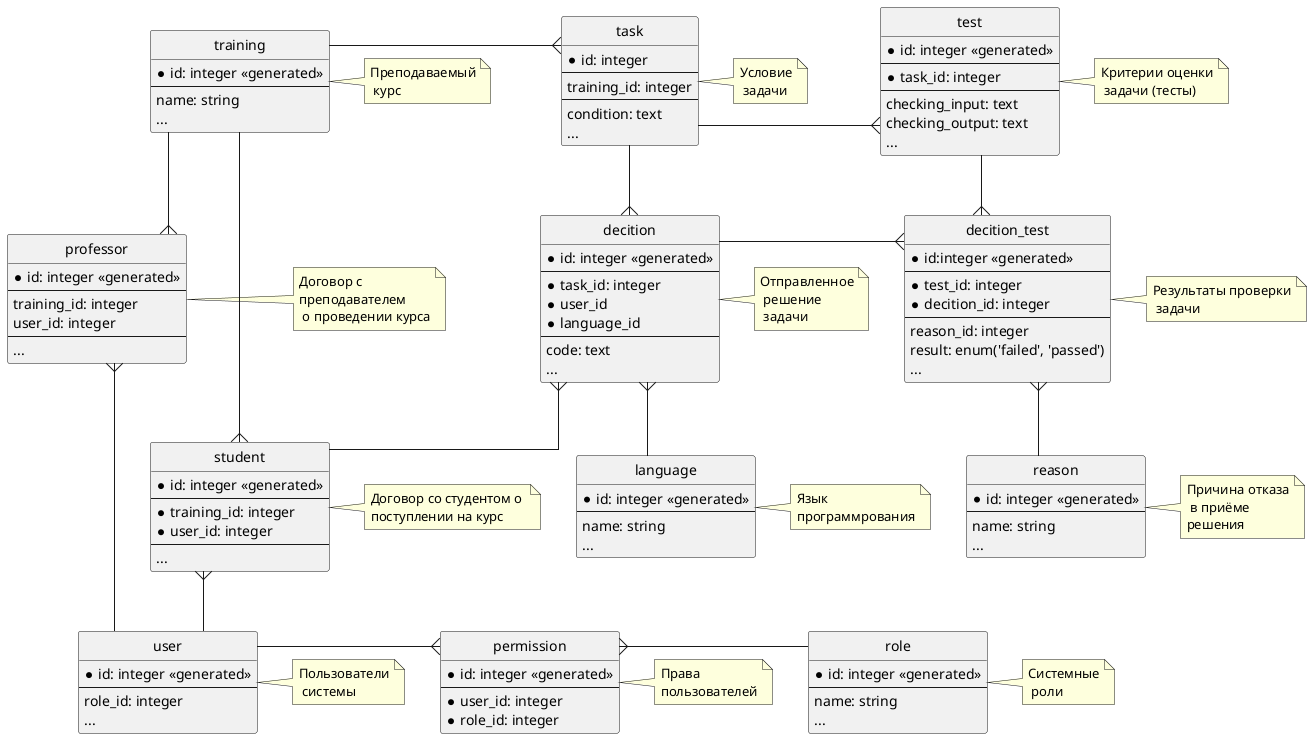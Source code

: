 @startuml "ER"

skinparam linetype ortho
hide circle


entity user{
    * id: integer <<generated>>
    --
    role_id: integer
    ...
}

entity role {
    * id: integer <<generated>>
    --
    name: string
    ...
}

entity permission {
    * id: integer <<generated>>
    --
    *user_id: integer
    *role_id: integer
}

entity task {
    * id: integer
    --
    training_id: integer
    --
    condition: text
    ...
}

entity test {
    * id: integer <<generated>>
    --
    * task_id: integer
    --
    checking_input: text
    checking_output: text
    ...
}

entity decition {
    *id: integer <<generated>> 
    --
    *task_id: integer
    *user_id
    *language_id
    --
    code: text
    ...
}


entity decition_test {
    * id:integer <<generated>>
    --
    * test_id: integer
    * decition_id: integer
    --
    reason_id: integer
    result: enum('failed', 'passed')
    ...
}

entity reason {
    * id: integer <<generated>>
    --
    name: string
    ...
}


entity training {
    * id: integer <<generated>>
    --
    name: string
    ...
}

entity student {
    * id: integer <<generated>>
    --
    * training_id: integer
    * user_id: integer
    --
    ...
}

entity professor {
    * id: integer <<generated>>
    --
    training_id: integer
    user_id: integer
    --
    ...
}

entity language {
    * id: integer <<generated>>
    --
    name: string
    ...
}

task -r-{ test
task --{ decition
decition }-- student 
decition_test }-l- test
decition_test }-l- decition
reason -u-{ decition_test
task }-l- training
student }-u- training
student }-- user
professor }-u- training
professor }-- user
language -u-{ decition
user -r-{ permission
permission }-r- role


note right of student: Договор со студентом о \nпоступлении на курс
note right of professor: Договор с \nпреподавателем\n о проведении курса
note right of user: Пользователи\n системы
note right of decition: Отправленное\n решение\n задачи
note right of training: Преподаваемый\n курс
note right of task: Условие\n задачи
note right of test: Критерии оценки\n задачи (тесты) 

note right of decition_test: Результаты проверки\n задачи
note right of reason: Причина отказа\n в приёме \nрешения
note right of language: Язык \nпрограммрования

note right of permission: Права\nпользователей
note right of role: Системные\n роли

@enduml